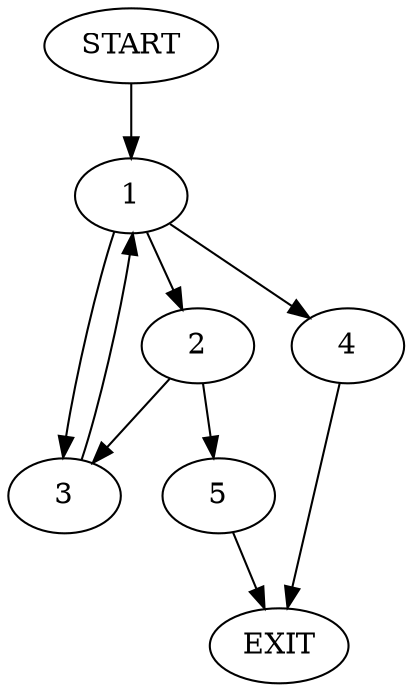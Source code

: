 digraph {
0 [label="START"]
6 [label="EXIT"]
0 -> 1
1 -> 2
1 -> 3
1 -> 4
3 -> 1
2 -> 5
2 -> 3
4 -> 6
5 -> 6
}
